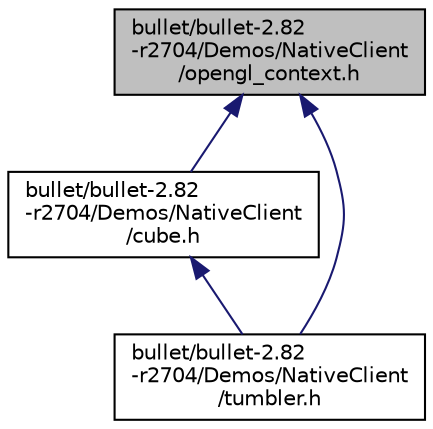 digraph "bullet/bullet-2.82-r2704/Demos/NativeClient/opengl_context.h"
{
  edge [fontname="Helvetica",fontsize="10",labelfontname="Helvetica",labelfontsize="10"];
  node [fontname="Helvetica",fontsize="10",shape=record];
  Node1 [label="bullet/bullet-2.82\l-r2704/Demos/NativeClient\l/opengl_context.h",height=0.2,width=0.4,color="black", fillcolor="grey75", style="filled", fontcolor="black"];
  Node1 -> Node2 [dir="back",color="midnightblue",fontsize="10",style="solid",fontname="Helvetica"];
  Node2 [label="bullet/bullet-2.82\l-r2704/Demos/NativeClient\l/cube.h",height=0.2,width=0.4,color="black", fillcolor="white", style="filled",URL="$cube_8h_source.html"];
  Node2 -> Node3 [dir="back",color="midnightblue",fontsize="10",style="solid",fontname="Helvetica"];
  Node3 [label="bullet/bullet-2.82\l-r2704/Demos/NativeClient\l/tumbler.h",height=0.2,width=0.4,color="black", fillcolor="white", style="filled",URL="$tumbler_8h_source.html"];
  Node1 -> Node3 [dir="back",color="midnightblue",fontsize="10",style="solid",fontname="Helvetica"];
}
